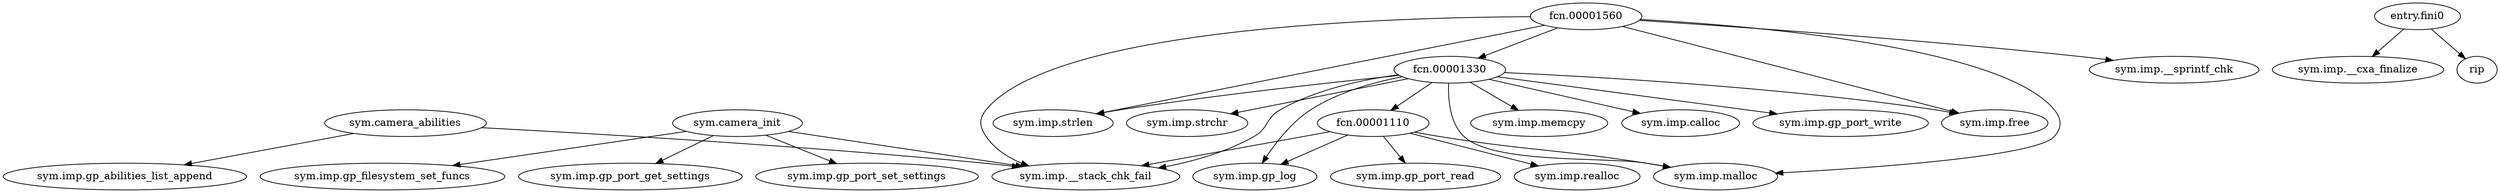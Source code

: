 digraph code {
  "0x00003160" [label="sym.camera_abilities"];
  "0x00003160" -> "0x00000fa0";
  "0x00000fa0" [label="sym.imp.gp_abilities_list_append"];
  "0x00003160" -> "0x00000e60";
  "0x00000e60" [label="sym.imp.__stack_chk_fail"];
  "0x000036c0" [label="sym.camera_init"];
  "0x000036c0" -> "0x00000f10";
  "0x00000f10" [label="sym.imp.gp_filesystem_set_funcs"];
  "0x000036c0" -> "0x00000ea0";
  "0x00000ea0" [label="sym.imp.gp_port_get_settings"];
  "0x000036c0" -> "0x00000e30";
  "0x00000e30" [label="sym.imp.gp_port_set_settings"];
  "0x000036c0" -> "0x00000e60";
  "0x00000e60" [label="sym.imp.__stack_chk_fail"];
  "0x00001070" [label="entry.fini0"];
  "0x00001070" -> "0x00000fb0";
  "0x00000fb0" [label="sym.imp.__cxa_finalize"];
  "0x00001070" -> "0x00000fe0";
  "0x00000fe0" [label="rip"];
  "0x00001110" [label="fcn.00001110"];
  "0x00001110" -> "0x00000f80";
  "0x00000f80" [label="sym.imp.gp_port_read"];
  "0x00001110" -> "0x00000f70";
  "0x00000f70" [label="sym.imp.realloc"];
  "0x00001110" -> "0x00000e00";
  "0x00000e00" [label="sym.imp.gp_log"];
  "0x00001110" -> "0x00000f30";
  "0x00000f30" [label="sym.imp.malloc"];
  "0x00001110" -> "0x00000e60";
  "0x00000e60" [label="sym.imp.__stack_chk_fail"];
  "0x00001330" [label="fcn.00001330"];
  "0x00001330" -> "0x00000e50";
  "0x00000e50" [label="sym.imp.strlen"];
  "0x00001330" -> "0x00000f30";
  "0x00000f30" [label="sym.imp.malloc"];
  "0x00001330" -> "0x00000f00";
  "0x00000f00" [label="sym.imp.memcpy"];
  "0x00001330" -> "0x00000e00";
  "0x00000e00" [label="sym.imp.gp_log"];
  "0x00001330" -> "0x00000ec0";
  "0x00000ec0" [label="sym.imp.calloc"];
  "0x00001330" -> "0x00000ee0";
  "0x00000ee0" [label="sym.imp.gp_port_write"];
  "0x00001330" -> "0x00000de0";
  "0x00000de0" [label="sym.imp.free"];
  "0x00001330" -> "0x00001110";
  "0x00001110" [label="fcn.00001110"];
  "0x00001330" -> "0x00000e80";
  "0x00000e80" [label="sym.imp.strchr"];
  "0x00001330" -> "0x00000e60";
  "0x00000e60" [label="sym.imp.__stack_chk_fail"];
  "0x00001560" [label="fcn.00001560"];
  "0x00001560" -> "0x00000e50";
  "0x00000e50" [label="sym.imp.strlen"];
  "0x00001560" -> "0x00000f30";
  "0x00000f30" [label="sym.imp.malloc"];
  "0x00001560" -> "0x00000fd0";
  "0x00000fd0" [label="sym.imp.__sprintf_chk"];
  "0x00001560" -> "0x00001330";
  "0x00001330" [label="fcn.00001330"];
  "0x00001560" -> "0x00000de0";
  "0x00000de0" [label="sym.imp.free"];
  "0x00001560" -> "0x00000e60";
  "0x00000e60" [label="sym.imp.__stack_chk_fail"];
}